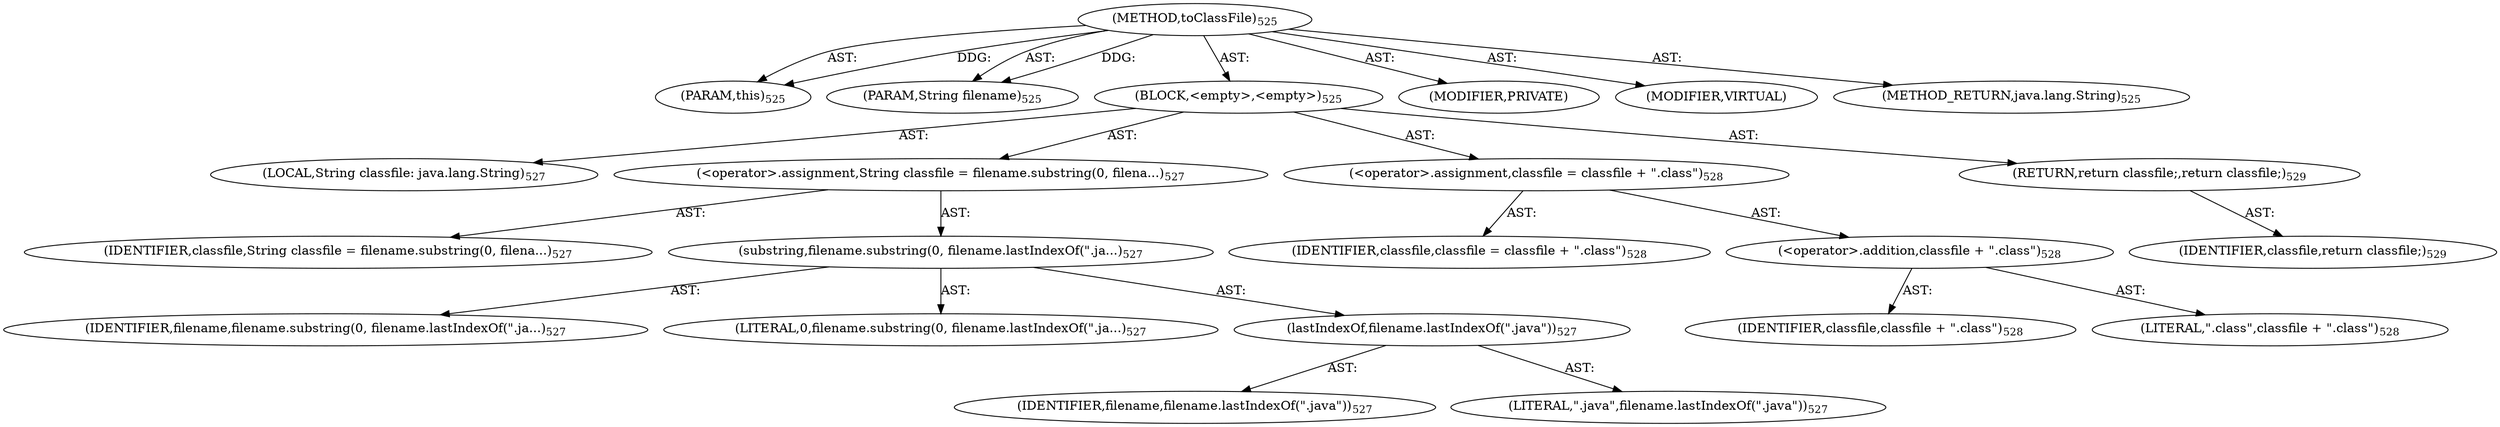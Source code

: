 digraph "toClassFile" {  
"111669149714" [label = <(METHOD,toClassFile)<SUB>525</SUB>> ]
"115964117037" [label = <(PARAM,this)<SUB>525</SUB>> ]
"115964117038" [label = <(PARAM,String filename)<SUB>525</SUB>> ]
"25769803828" [label = <(BLOCK,&lt;empty&gt;,&lt;empty&gt;)<SUB>525</SUB>> ]
"94489280546" [label = <(LOCAL,String classfile: java.lang.String)<SUB>527</SUB>> ]
"30064771402" [label = <(&lt;operator&gt;.assignment,String classfile = filename.substring(0, filena...)<SUB>527</SUB>> ]
"68719477009" [label = <(IDENTIFIER,classfile,String classfile = filename.substring(0, filena...)<SUB>527</SUB>> ]
"30064771403" [label = <(substring,filename.substring(0, filename.lastIndexOf(&quot;.ja...)<SUB>527</SUB>> ]
"68719477010" [label = <(IDENTIFIER,filename,filename.substring(0, filename.lastIndexOf(&quot;.ja...)<SUB>527</SUB>> ]
"90194313277" [label = <(LITERAL,0,filename.substring(0, filename.lastIndexOf(&quot;.ja...)<SUB>527</SUB>> ]
"30064771404" [label = <(lastIndexOf,filename.lastIndexOf(&quot;.java&quot;))<SUB>527</SUB>> ]
"68719477011" [label = <(IDENTIFIER,filename,filename.lastIndexOf(&quot;.java&quot;))<SUB>527</SUB>> ]
"90194313278" [label = <(LITERAL,&quot;.java&quot;,filename.lastIndexOf(&quot;.java&quot;))<SUB>527</SUB>> ]
"30064771405" [label = <(&lt;operator&gt;.assignment,classfile = classfile + &quot;.class&quot;)<SUB>528</SUB>> ]
"68719477012" [label = <(IDENTIFIER,classfile,classfile = classfile + &quot;.class&quot;)<SUB>528</SUB>> ]
"30064771406" [label = <(&lt;operator&gt;.addition,classfile + &quot;.class&quot;)<SUB>528</SUB>> ]
"68719477013" [label = <(IDENTIFIER,classfile,classfile + &quot;.class&quot;)<SUB>528</SUB>> ]
"90194313279" [label = <(LITERAL,&quot;.class&quot;,classfile + &quot;.class&quot;)<SUB>528</SUB>> ]
"146028888070" [label = <(RETURN,return classfile;,return classfile;)<SUB>529</SUB>> ]
"68719477014" [label = <(IDENTIFIER,classfile,return classfile;)<SUB>529</SUB>> ]
"133143986236" [label = <(MODIFIER,PRIVATE)> ]
"133143986237" [label = <(MODIFIER,VIRTUAL)> ]
"128849018898" [label = <(METHOD_RETURN,java.lang.String)<SUB>525</SUB>> ]
  "111669149714" -> "115964117037"  [ label = "AST: "] 
  "111669149714" -> "115964117038"  [ label = "AST: "] 
  "111669149714" -> "25769803828"  [ label = "AST: "] 
  "111669149714" -> "133143986236"  [ label = "AST: "] 
  "111669149714" -> "133143986237"  [ label = "AST: "] 
  "111669149714" -> "128849018898"  [ label = "AST: "] 
  "25769803828" -> "94489280546"  [ label = "AST: "] 
  "25769803828" -> "30064771402"  [ label = "AST: "] 
  "25769803828" -> "30064771405"  [ label = "AST: "] 
  "25769803828" -> "146028888070"  [ label = "AST: "] 
  "30064771402" -> "68719477009"  [ label = "AST: "] 
  "30064771402" -> "30064771403"  [ label = "AST: "] 
  "30064771403" -> "68719477010"  [ label = "AST: "] 
  "30064771403" -> "90194313277"  [ label = "AST: "] 
  "30064771403" -> "30064771404"  [ label = "AST: "] 
  "30064771404" -> "68719477011"  [ label = "AST: "] 
  "30064771404" -> "90194313278"  [ label = "AST: "] 
  "30064771405" -> "68719477012"  [ label = "AST: "] 
  "30064771405" -> "30064771406"  [ label = "AST: "] 
  "30064771406" -> "68719477013"  [ label = "AST: "] 
  "30064771406" -> "90194313279"  [ label = "AST: "] 
  "146028888070" -> "68719477014"  [ label = "AST: "] 
  "111669149714" -> "115964117037"  [ label = "DDG: "] 
  "111669149714" -> "115964117038"  [ label = "DDG: "] 
}
